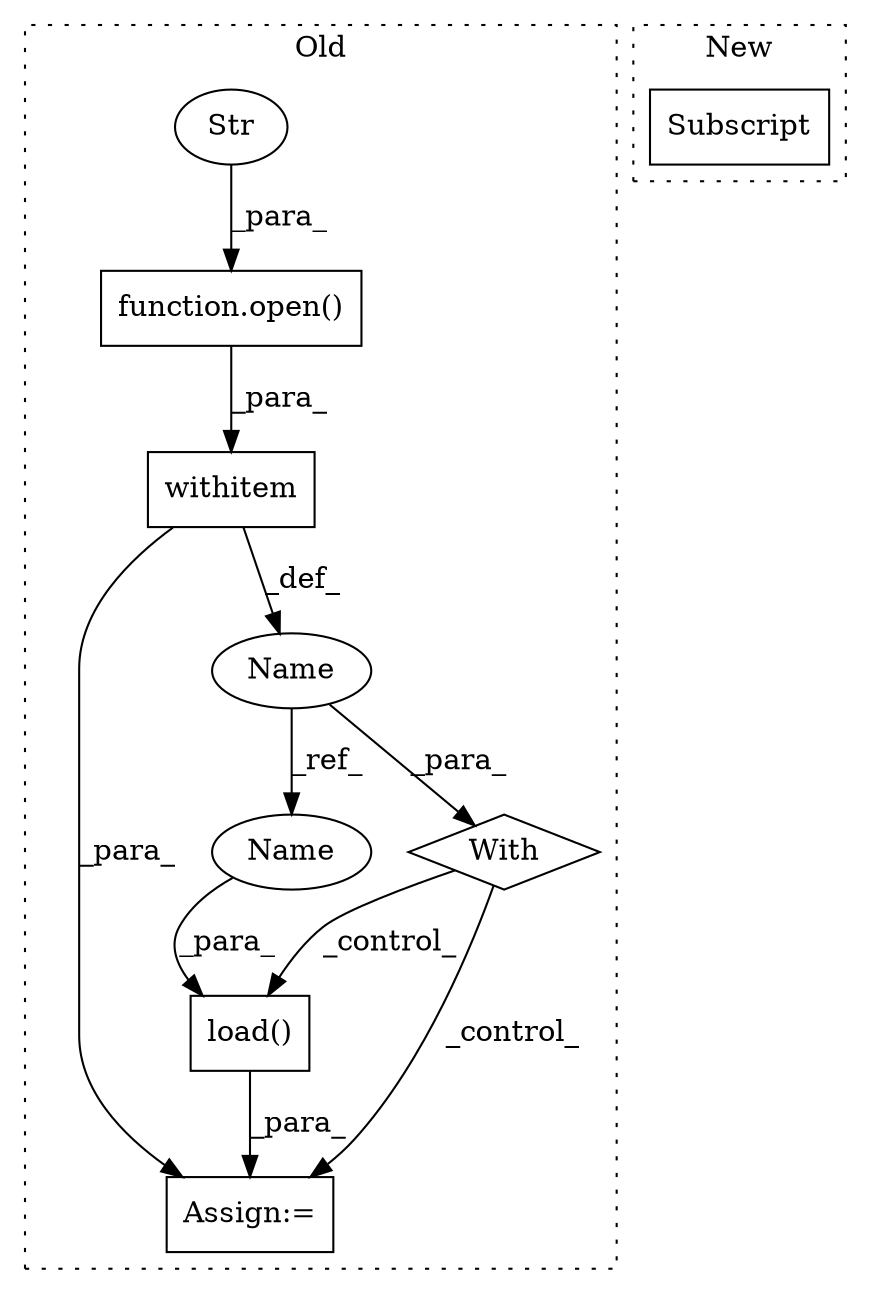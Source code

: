 digraph G {
subgraph cluster0 {
1 [label="load()" a="75" s="3711,3724" l="12,1" shape="box"];
3 [label="Assign:=" a="68" s="3708" l="3" shape="box"];
4 [label="function.open()" a="75" s="3651,3671" l="5,1" shape="box"];
5 [label="Name" a="87" s="3676" l="1" shape="ellipse"];
6 [label="With" a="39" s="3646,3655" l="5,44" shape="diamond"];
7 [label="withitem" a="49" s="3651" l="4" shape="box"];
8 [label="Str" a="66" s="3667" l="4" shape="ellipse"];
9 [label="Name" a="87" s="3723" l="1" shape="ellipse"];
label = "Old";
style="dotted";
}
subgraph cluster1 {
2 [label="Subscript" a="63" s="3208,0" l="22,0" shape="box"];
label = "New";
style="dotted";
}
1 -> 3 [label="_para_"];
4 -> 7 [label="_para_"];
5 -> 9 [label="_ref_"];
5 -> 6 [label="_para_"];
6 -> 1 [label="_control_"];
6 -> 3 [label="_control_"];
7 -> 5 [label="_def_"];
7 -> 3 [label="_para_"];
8 -> 4 [label="_para_"];
9 -> 1 [label="_para_"];
}